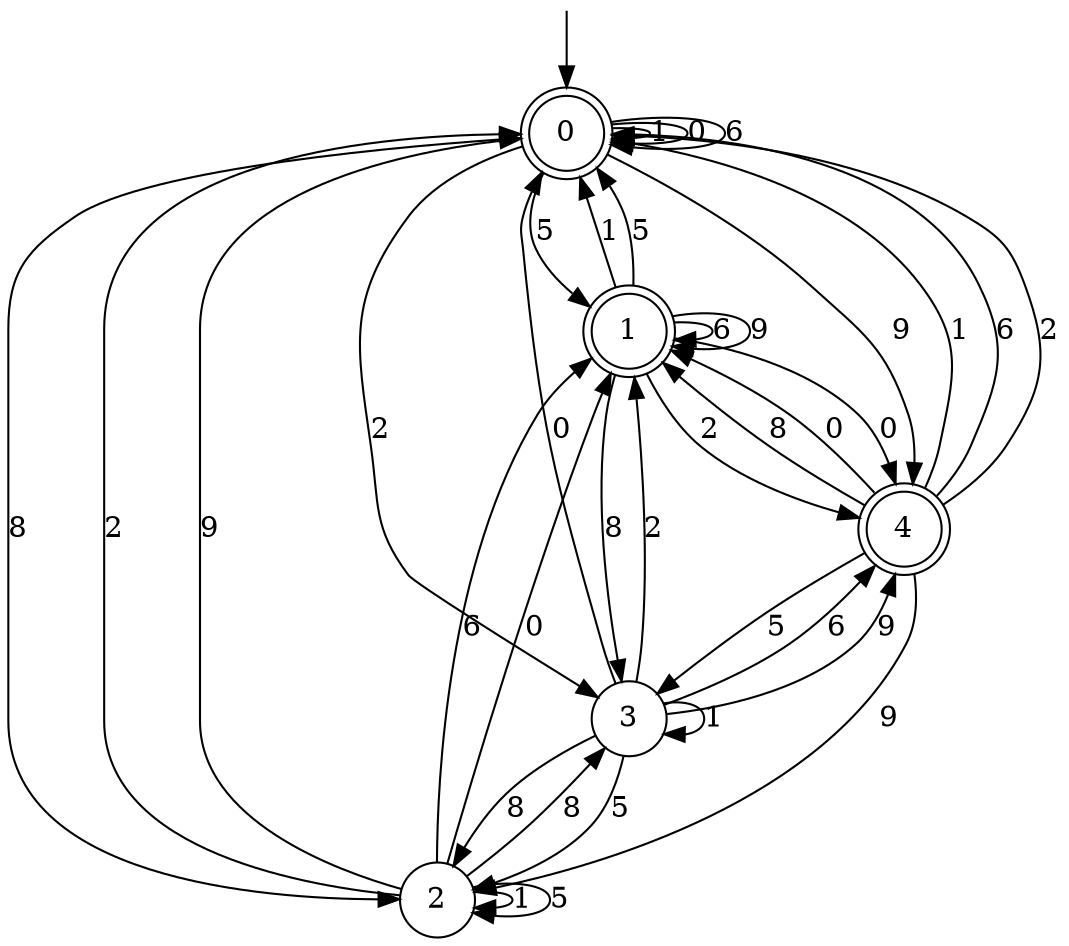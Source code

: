 digraph g {

	s0 [shape="doublecircle" label="0"];
	s1 [shape="doublecircle" label="1"];
	s2 [shape="circle" label="2"];
	s3 [shape="circle" label="3"];
	s4 [shape="doublecircle" label="4"];
	s0 -> s0 [label="1"];
	s0 -> s1 [label="5"];
	s0 -> s2 [label="8"];
	s0 -> s0 [label="0"];
	s0 -> s0 [label="6"];
	s0 -> s3 [label="2"];
	s0 -> s4 [label="9"];
	s1 -> s0 [label="1"];
	s1 -> s0 [label="5"];
	s1 -> s3 [label="8"];
	s1 -> s4 [label="0"];
	s1 -> s1 [label="6"];
	s1 -> s4 [label="2"];
	s1 -> s1 [label="9"];
	s2 -> s2 [label="1"];
	s2 -> s2 [label="5"];
	s2 -> s3 [label="8"];
	s2 -> s1 [label="0"];
	s2 -> s1 [label="6"];
	s2 -> s0 [label="2"];
	s2 -> s0 [label="9"];
	s3 -> s3 [label="1"];
	s3 -> s2 [label="5"];
	s3 -> s2 [label="8"];
	s3 -> s0 [label="0"];
	s3 -> s4 [label="6"];
	s3 -> s1 [label="2"];
	s3 -> s4 [label="9"];
	s4 -> s0 [label="1"];
	s4 -> s3 [label="5"];
	s4 -> s1 [label="8"];
	s4 -> s1 [label="0"];
	s4 -> s0 [label="6"];
	s4 -> s0 [label="2"];
	s4 -> s2 [label="9"];

__start0 [label="" shape="none" width="0" height="0"];
__start0 -> s0;

}
